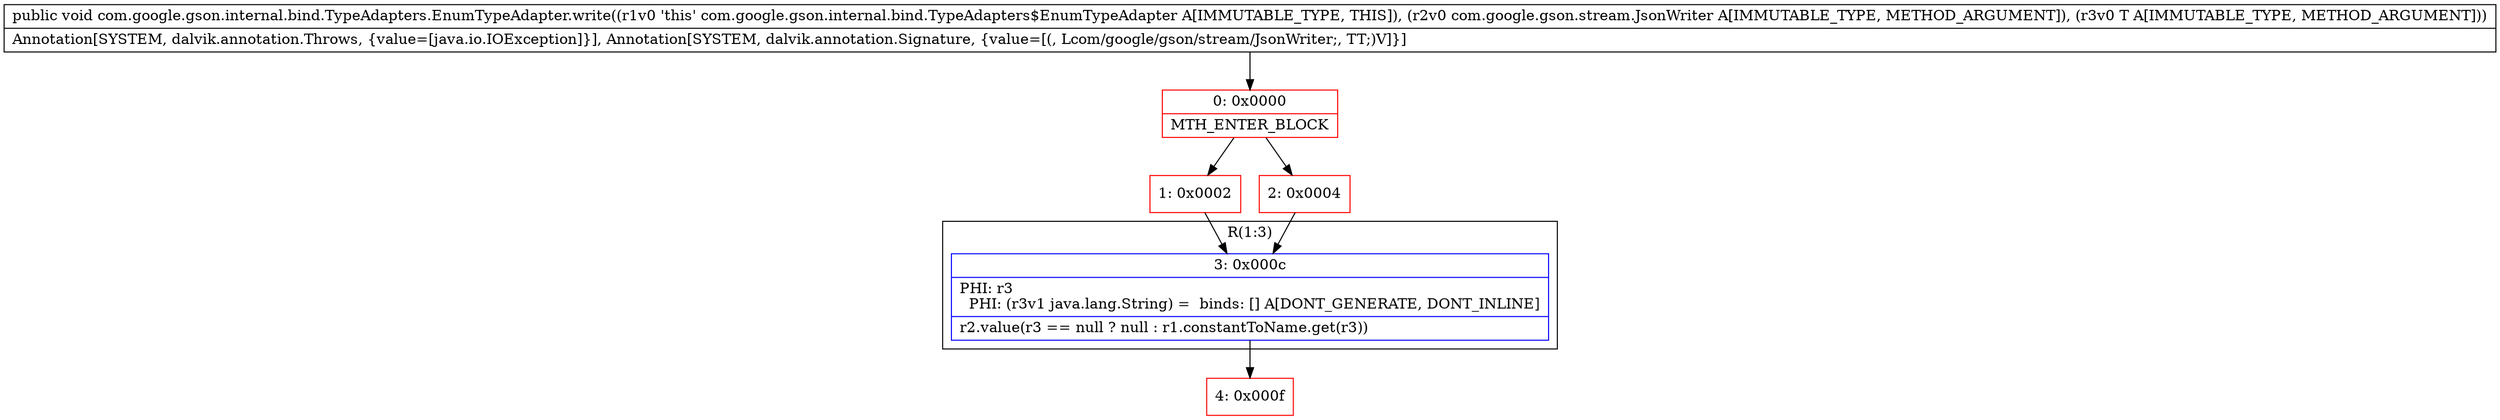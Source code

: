digraph "CFG forcom.google.gson.internal.bind.TypeAdapters.EnumTypeAdapter.write(Lcom\/google\/gson\/stream\/JsonWriter;Ljava\/lang\/Enum;)V" {
subgraph cluster_Region_818760283 {
label = "R(1:3)";
node [shape=record,color=blue];
Node_3 [shape=record,label="{3\:\ 0x000c|PHI: r3 \l  PHI: (r3v1 java.lang.String) =  binds: [] A[DONT_GENERATE, DONT_INLINE]\l|r2.value(r3 == null ? null : r1.constantToName.get(r3))\l}"];
}
Node_0 [shape=record,color=red,label="{0\:\ 0x0000|MTH_ENTER_BLOCK\l}"];
Node_1 [shape=record,color=red,label="{1\:\ 0x0002}"];
Node_2 [shape=record,color=red,label="{2\:\ 0x0004}"];
Node_4 [shape=record,color=red,label="{4\:\ 0x000f}"];
MethodNode[shape=record,label="{public void com.google.gson.internal.bind.TypeAdapters.EnumTypeAdapter.write((r1v0 'this' com.google.gson.internal.bind.TypeAdapters$EnumTypeAdapter A[IMMUTABLE_TYPE, THIS]), (r2v0 com.google.gson.stream.JsonWriter A[IMMUTABLE_TYPE, METHOD_ARGUMENT]), (r3v0 T A[IMMUTABLE_TYPE, METHOD_ARGUMENT]))  | Annotation[SYSTEM, dalvik.annotation.Throws, \{value=[java.io.IOException]\}], Annotation[SYSTEM, dalvik.annotation.Signature, \{value=[(, Lcom\/google\/gson\/stream\/JsonWriter;, TT;)V]\}]\l}"];
MethodNode -> Node_0;
Node_3 -> Node_4;
Node_0 -> Node_1;
Node_0 -> Node_2;
Node_1 -> Node_3;
Node_2 -> Node_3;
}


